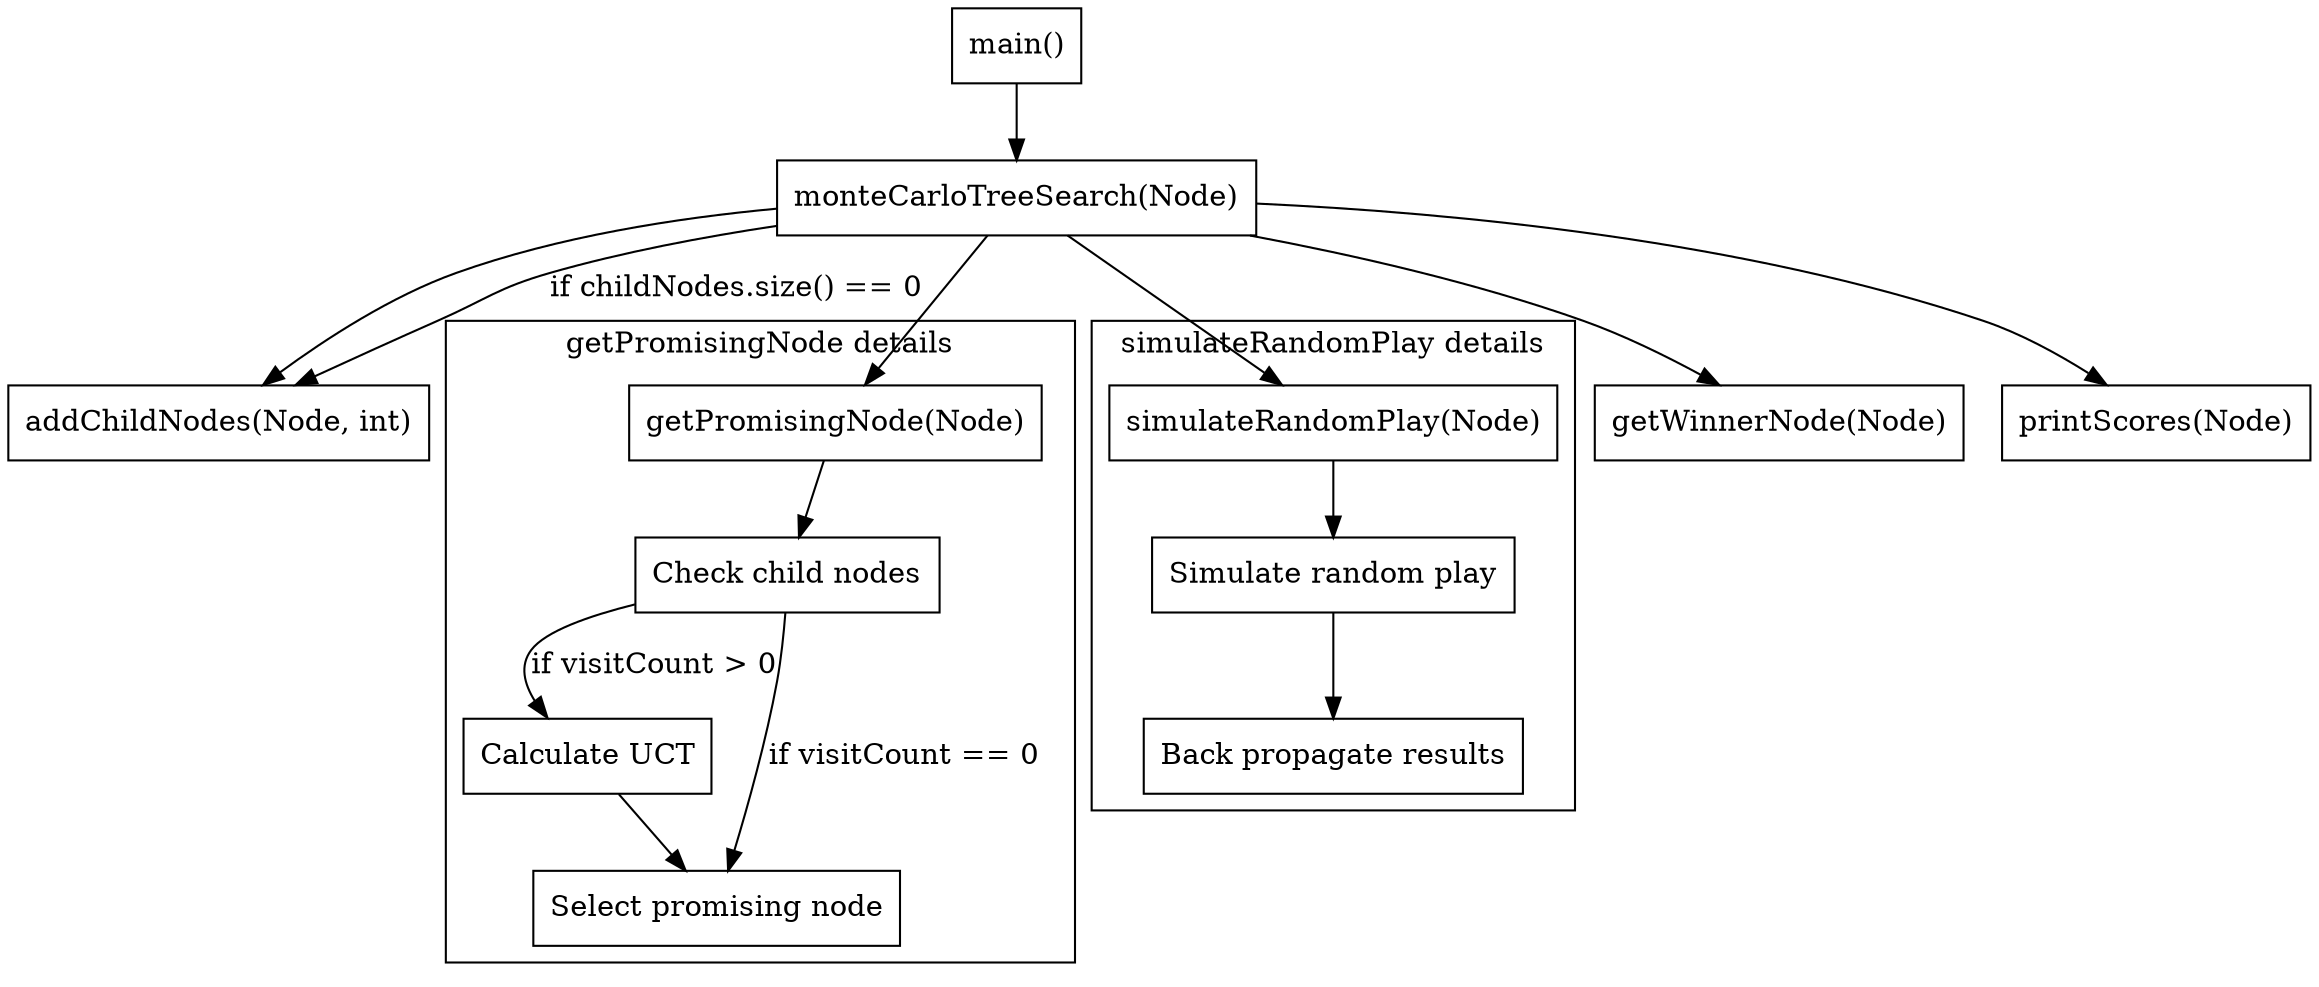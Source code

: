 digraph MonteCarloTreeSearch {
    // Main nodes
    node [shape=rectangle];
    main [label="main()"];
    monteCarloTreeSearch [label="monteCarloTreeSearch(Node)"];
    addChildNodes [label="addChildNodes(Node, int)"];
    getPromisingNode [label="getPromisingNode(Node)"];
    simulateRandomPlay [label="simulateRandomPlay(Node)"];
    getWinnerNode [label="getWinnerNode(Node)"];
    printScores [label="printScores(Node)"];

    // Control flow
    main -> monteCarloTreeSearch;
    monteCarloTreeSearch -> addChildNodes;
    monteCarloTreeSearch -> getPromisingNode;
    monteCarloTreeSearch -> addChildNodes [label="if childNodes.size() == 0"];
    monteCarloTreeSearch -> simulateRandomPlay;
    monteCarloTreeSearch -> getWinnerNode;
    monteCarloTreeSearch -> printScores;

    // Subgraph for getPromisingNode
    subgraph cluster_getPromisingNode {
        label = "getPromisingNode details";
        node [shape=rectangle];
        checkChildNodes [label="Check child nodes"];
        calculateUCT [label="Calculate UCT"];
        selectNode [label="Select promising node"];

        getPromisingNode -> checkChildNodes;
        checkChildNodes -> calculateUCT [label="if visitCount > 0"];
        calculateUCT -> selectNode;
        checkChildNodes -> selectNode [label="if visitCount == 0"];
    }

    // Subgraph for simulateRandomPlay
    subgraph cluster_simulateRandomPlay {
        label = "simulateRandomPlay details";
        node [shape=rectangle];
        randomPlay [label="Simulate random play"];
        backPropagate [label="Back propagate results"];

        simulateRandomPlay -> randomPlay;
        randomPlay -> backPropagate;
    }
}
